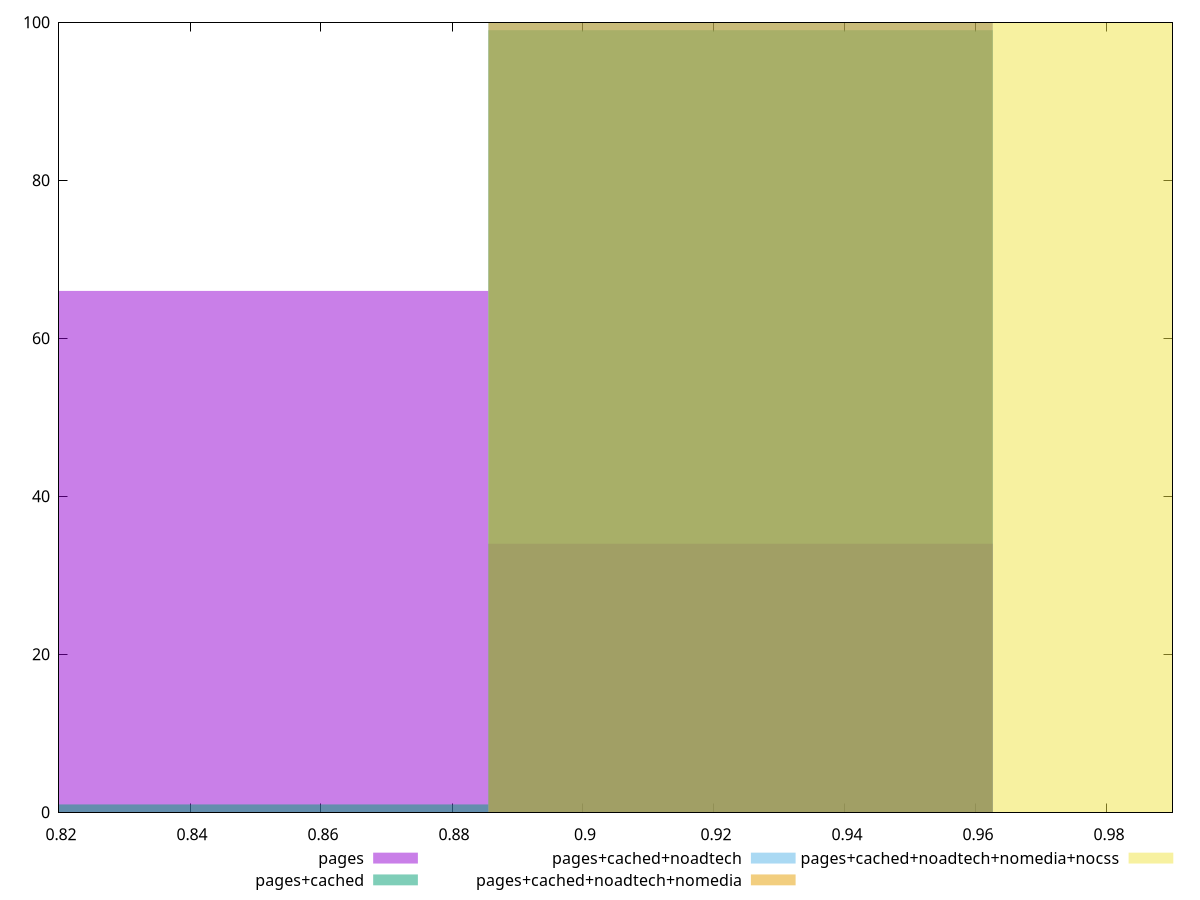 reset

$pages <<EOF
0.8470568578159573 66
0.924062026708317 34
EOF

$pagesCached <<EOF
0.8470568578159573 1
0.924062026708317 99
EOF

$pagesCachedNoadtech <<EOF
0.924062026708317 100
EOF

$pagesCachedNoadtechNomedia <<EOF
0.924062026708317 100
EOF

$pagesCachedNoadtechNomediaNocss <<EOF
1.001067195600677 100
EOF

set key outside below
set boxwidth 0.07700516889235975
set xrange [0.82:0.99]
set yrange [0:100]
set trange [0:100]
set style fill transparent solid 0.5 noborder
set terminal svg size 640, 530 enhanced background rgb 'white'
set output "report_00026_2021-02-22T21:38:55.199Z/first-contentful-paint/comparison/histogram/all_score.svg"

plot $pages title "pages" with boxes, \
     $pagesCached title "pages+cached" with boxes, \
     $pagesCachedNoadtech title "pages+cached+noadtech" with boxes, \
     $pagesCachedNoadtechNomedia title "pages+cached+noadtech+nomedia" with boxes, \
     $pagesCachedNoadtechNomediaNocss title "pages+cached+noadtech+nomedia+nocss" with boxes

reset
